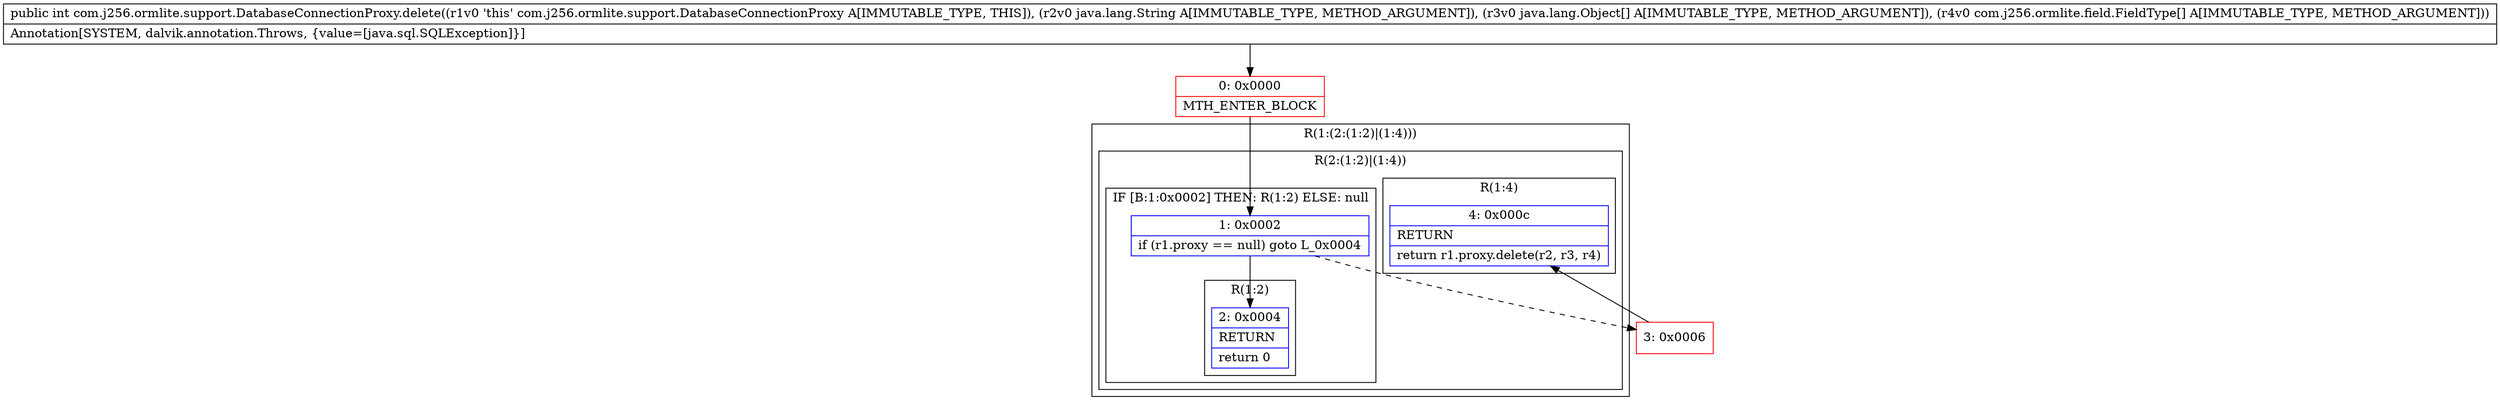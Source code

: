 digraph "CFG forcom.j256.ormlite.support.DatabaseConnectionProxy.delete(Ljava\/lang\/String;[Ljava\/lang\/Object;[Lcom\/j256\/ormlite\/field\/FieldType;)I" {
subgraph cluster_Region_669863750 {
label = "R(1:(2:(1:2)|(1:4)))";
node [shape=record,color=blue];
subgraph cluster_Region_235308699 {
label = "R(2:(1:2)|(1:4))";
node [shape=record,color=blue];
subgraph cluster_IfRegion_1792510897 {
label = "IF [B:1:0x0002] THEN: R(1:2) ELSE: null";
node [shape=record,color=blue];
Node_1 [shape=record,label="{1\:\ 0x0002|if (r1.proxy == null) goto L_0x0004\l}"];
subgraph cluster_Region_326621415 {
label = "R(1:2)";
node [shape=record,color=blue];
Node_2 [shape=record,label="{2\:\ 0x0004|RETURN\l|return 0\l}"];
}
}
subgraph cluster_Region_1588404912 {
label = "R(1:4)";
node [shape=record,color=blue];
Node_4 [shape=record,label="{4\:\ 0x000c|RETURN\l|return r1.proxy.delete(r2, r3, r4)\l}"];
}
}
}
Node_0 [shape=record,color=red,label="{0\:\ 0x0000|MTH_ENTER_BLOCK\l}"];
Node_3 [shape=record,color=red,label="{3\:\ 0x0006}"];
MethodNode[shape=record,label="{public int com.j256.ormlite.support.DatabaseConnectionProxy.delete((r1v0 'this' com.j256.ormlite.support.DatabaseConnectionProxy A[IMMUTABLE_TYPE, THIS]), (r2v0 java.lang.String A[IMMUTABLE_TYPE, METHOD_ARGUMENT]), (r3v0 java.lang.Object[] A[IMMUTABLE_TYPE, METHOD_ARGUMENT]), (r4v0 com.j256.ormlite.field.FieldType[] A[IMMUTABLE_TYPE, METHOD_ARGUMENT]))  | Annotation[SYSTEM, dalvik.annotation.Throws, \{value=[java.sql.SQLException]\}]\l}"];
MethodNode -> Node_0;
Node_1 -> Node_2;
Node_1 -> Node_3[style=dashed];
Node_0 -> Node_1;
Node_3 -> Node_4;
}

